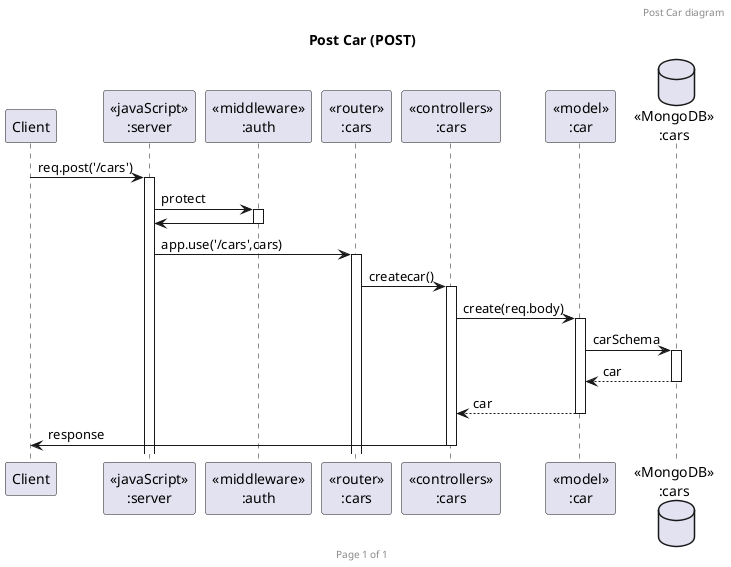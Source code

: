 @startuml Post Car (POST)

header Post Car diagram
footer Page %page% of %lastpage%
title "Post Car (POST)"

participant "Client" as client
participant "<<javaScript>>\n:server" as server
participant "<<middleware>>\n:auth" as middlewareAuth
participant "<<router>>\n:cars" as routercars
participant "<<controllers>>\n:cars" as controllerscars
participant "<<model>>\n:car" as modelcar
database "<<MongoDB>>\n:cars" as carsDatabase

client->server ++:req.post('/cars')
server->middlewareAuth ++: protect
middlewareAuth -> server --:
server->routercars ++:app.use('/cars',cars)
routercars -> controllerscars ++:createcar()
controllerscars->modelcar ++:create(req.body)
modelcar ->carsDatabase ++: carSchema
carsDatabase --> modelcar --: car
controllerscars <-- modelcar --:car
controllerscars->client --:response

@enduml
